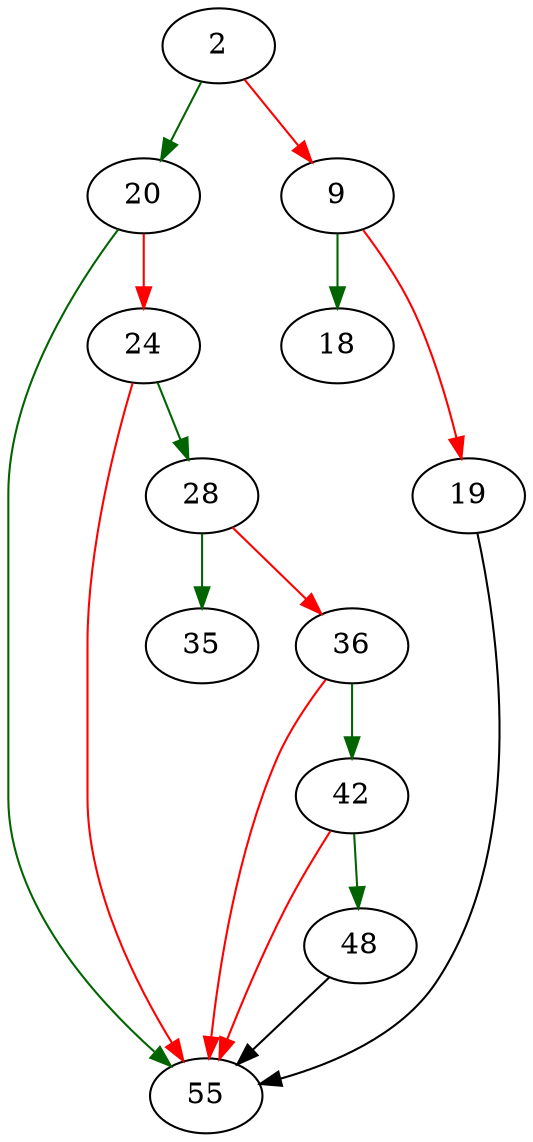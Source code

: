 strict digraph "leave_dir" {
	// Node definitions.
	2 [entry=true];
	20;
	9;
	18;
	19;
	55;
	24;
	28;
	35;
	36;
	42;
	48;

	// Edge definitions.
	2 -> 20 [
		color=darkgreen
		cond=true
	];
	2 -> 9 [
		color=red
		cond=false
	];
	20 -> 55 [
		color=darkgreen
		cond=true
	];
	20 -> 24 [
		color=red
		cond=false
	];
	9 -> 18 [
		color=darkgreen
		cond=true
	];
	9 -> 19 [
		color=red
		cond=false
	];
	19 -> 55;
	24 -> 55 [
		color=red
		cond=false
	];
	24 -> 28 [
		color=darkgreen
		cond=true
	];
	28 -> 35 [
		color=darkgreen
		cond=true
	];
	28 -> 36 [
		color=red
		cond=false
	];
	36 -> 55 [
		color=red
		cond=false
	];
	36 -> 42 [
		color=darkgreen
		cond=true
	];
	42 -> 55 [
		color=red
		cond=false
	];
	42 -> 48 [
		color=darkgreen
		cond=true
	];
	48 -> 55;
}